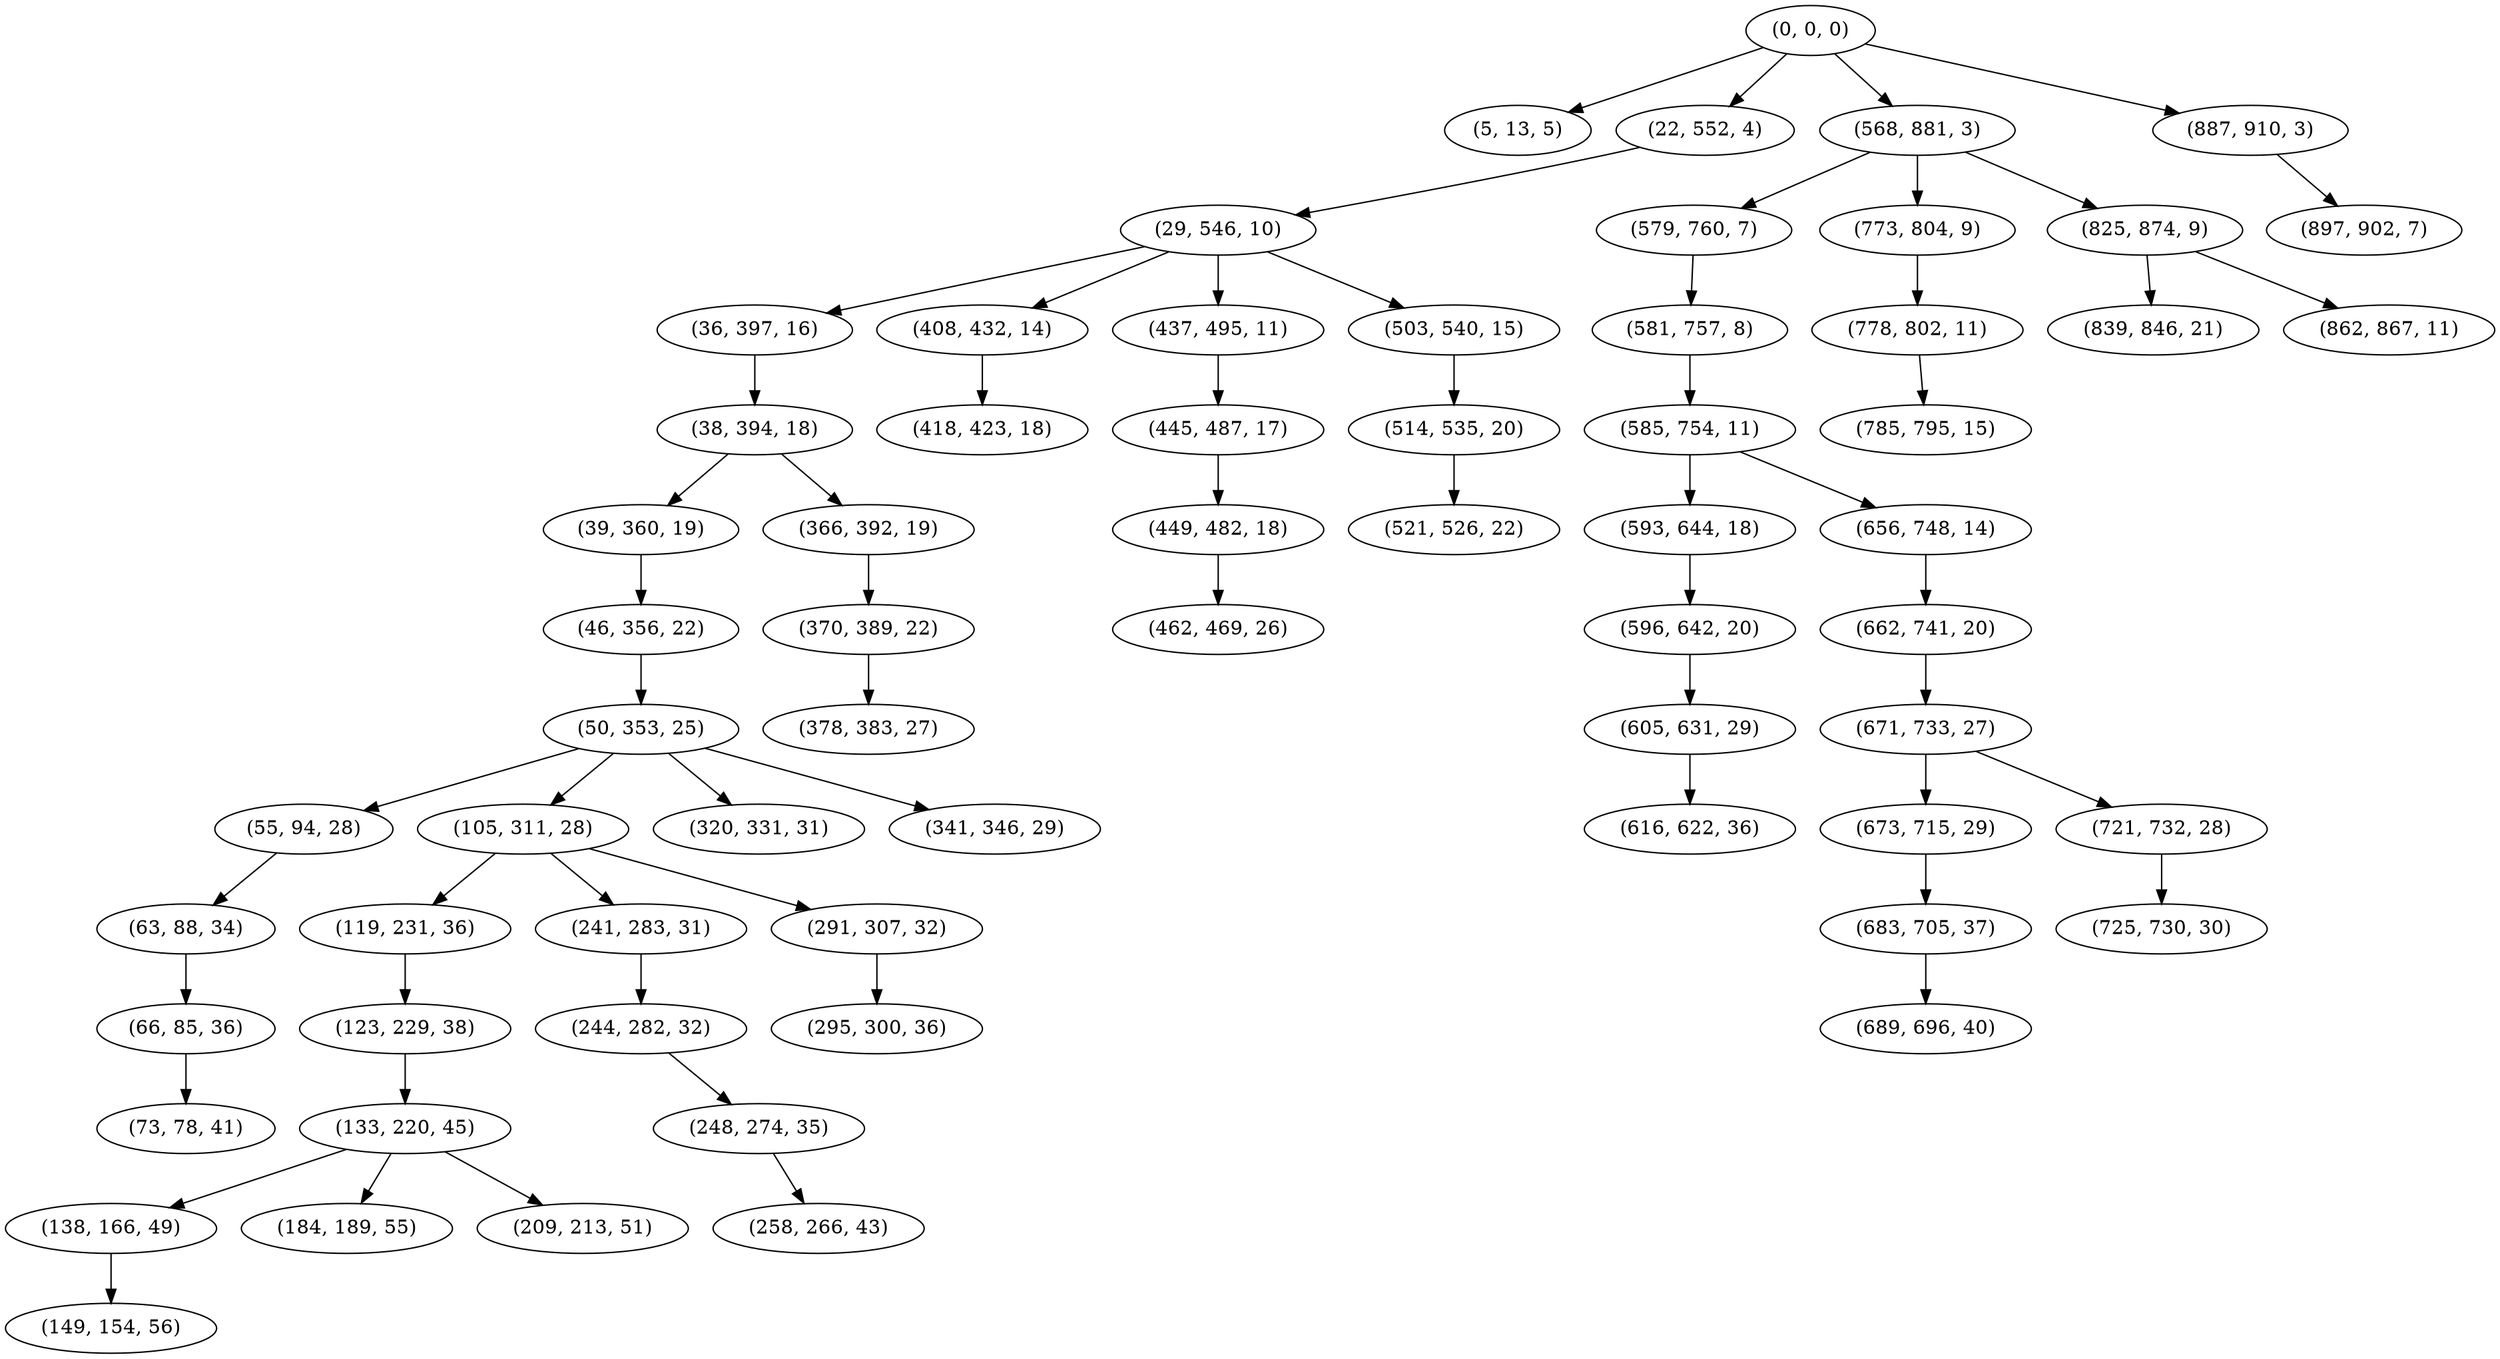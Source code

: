 digraph tree {
    "(0, 0, 0)";
    "(5, 13, 5)";
    "(22, 552, 4)";
    "(29, 546, 10)";
    "(36, 397, 16)";
    "(38, 394, 18)";
    "(39, 360, 19)";
    "(46, 356, 22)";
    "(50, 353, 25)";
    "(55, 94, 28)";
    "(63, 88, 34)";
    "(66, 85, 36)";
    "(73, 78, 41)";
    "(105, 311, 28)";
    "(119, 231, 36)";
    "(123, 229, 38)";
    "(133, 220, 45)";
    "(138, 166, 49)";
    "(149, 154, 56)";
    "(184, 189, 55)";
    "(209, 213, 51)";
    "(241, 283, 31)";
    "(244, 282, 32)";
    "(248, 274, 35)";
    "(258, 266, 43)";
    "(291, 307, 32)";
    "(295, 300, 36)";
    "(320, 331, 31)";
    "(341, 346, 29)";
    "(366, 392, 19)";
    "(370, 389, 22)";
    "(378, 383, 27)";
    "(408, 432, 14)";
    "(418, 423, 18)";
    "(437, 495, 11)";
    "(445, 487, 17)";
    "(449, 482, 18)";
    "(462, 469, 26)";
    "(503, 540, 15)";
    "(514, 535, 20)";
    "(521, 526, 22)";
    "(568, 881, 3)";
    "(579, 760, 7)";
    "(581, 757, 8)";
    "(585, 754, 11)";
    "(593, 644, 18)";
    "(596, 642, 20)";
    "(605, 631, 29)";
    "(616, 622, 36)";
    "(656, 748, 14)";
    "(662, 741, 20)";
    "(671, 733, 27)";
    "(673, 715, 29)";
    "(683, 705, 37)";
    "(689, 696, 40)";
    "(721, 732, 28)";
    "(725, 730, 30)";
    "(773, 804, 9)";
    "(778, 802, 11)";
    "(785, 795, 15)";
    "(825, 874, 9)";
    "(839, 846, 21)";
    "(862, 867, 11)";
    "(887, 910, 3)";
    "(897, 902, 7)";
    "(0, 0, 0)" -> "(5, 13, 5)";
    "(0, 0, 0)" -> "(22, 552, 4)";
    "(0, 0, 0)" -> "(568, 881, 3)";
    "(0, 0, 0)" -> "(887, 910, 3)";
    "(22, 552, 4)" -> "(29, 546, 10)";
    "(29, 546, 10)" -> "(36, 397, 16)";
    "(29, 546, 10)" -> "(408, 432, 14)";
    "(29, 546, 10)" -> "(437, 495, 11)";
    "(29, 546, 10)" -> "(503, 540, 15)";
    "(36, 397, 16)" -> "(38, 394, 18)";
    "(38, 394, 18)" -> "(39, 360, 19)";
    "(38, 394, 18)" -> "(366, 392, 19)";
    "(39, 360, 19)" -> "(46, 356, 22)";
    "(46, 356, 22)" -> "(50, 353, 25)";
    "(50, 353, 25)" -> "(55, 94, 28)";
    "(50, 353, 25)" -> "(105, 311, 28)";
    "(50, 353, 25)" -> "(320, 331, 31)";
    "(50, 353, 25)" -> "(341, 346, 29)";
    "(55, 94, 28)" -> "(63, 88, 34)";
    "(63, 88, 34)" -> "(66, 85, 36)";
    "(66, 85, 36)" -> "(73, 78, 41)";
    "(105, 311, 28)" -> "(119, 231, 36)";
    "(105, 311, 28)" -> "(241, 283, 31)";
    "(105, 311, 28)" -> "(291, 307, 32)";
    "(119, 231, 36)" -> "(123, 229, 38)";
    "(123, 229, 38)" -> "(133, 220, 45)";
    "(133, 220, 45)" -> "(138, 166, 49)";
    "(133, 220, 45)" -> "(184, 189, 55)";
    "(133, 220, 45)" -> "(209, 213, 51)";
    "(138, 166, 49)" -> "(149, 154, 56)";
    "(241, 283, 31)" -> "(244, 282, 32)";
    "(244, 282, 32)" -> "(248, 274, 35)";
    "(248, 274, 35)" -> "(258, 266, 43)";
    "(291, 307, 32)" -> "(295, 300, 36)";
    "(366, 392, 19)" -> "(370, 389, 22)";
    "(370, 389, 22)" -> "(378, 383, 27)";
    "(408, 432, 14)" -> "(418, 423, 18)";
    "(437, 495, 11)" -> "(445, 487, 17)";
    "(445, 487, 17)" -> "(449, 482, 18)";
    "(449, 482, 18)" -> "(462, 469, 26)";
    "(503, 540, 15)" -> "(514, 535, 20)";
    "(514, 535, 20)" -> "(521, 526, 22)";
    "(568, 881, 3)" -> "(579, 760, 7)";
    "(568, 881, 3)" -> "(773, 804, 9)";
    "(568, 881, 3)" -> "(825, 874, 9)";
    "(579, 760, 7)" -> "(581, 757, 8)";
    "(581, 757, 8)" -> "(585, 754, 11)";
    "(585, 754, 11)" -> "(593, 644, 18)";
    "(585, 754, 11)" -> "(656, 748, 14)";
    "(593, 644, 18)" -> "(596, 642, 20)";
    "(596, 642, 20)" -> "(605, 631, 29)";
    "(605, 631, 29)" -> "(616, 622, 36)";
    "(656, 748, 14)" -> "(662, 741, 20)";
    "(662, 741, 20)" -> "(671, 733, 27)";
    "(671, 733, 27)" -> "(673, 715, 29)";
    "(671, 733, 27)" -> "(721, 732, 28)";
    "(673, 715, 29)" -> "(683, 705, 37)";
    "(683, 705, 37)" -> "(689, 696, 40)";
    "(721, 732, 28)" -> "(725, 730, 30)";
    "(773, 804, 9)" -> "(778, 802, 11)";
    "(778, 802, 11)" -> "(785, 795, 15)";
    "(825, 874, 9)" -> "(839, 846, 21)";
    "(825, 874, 9)" -> "(862, 867, 11)";
    "(887, 910, 3)" -> "(897, 902, 7)";
}
